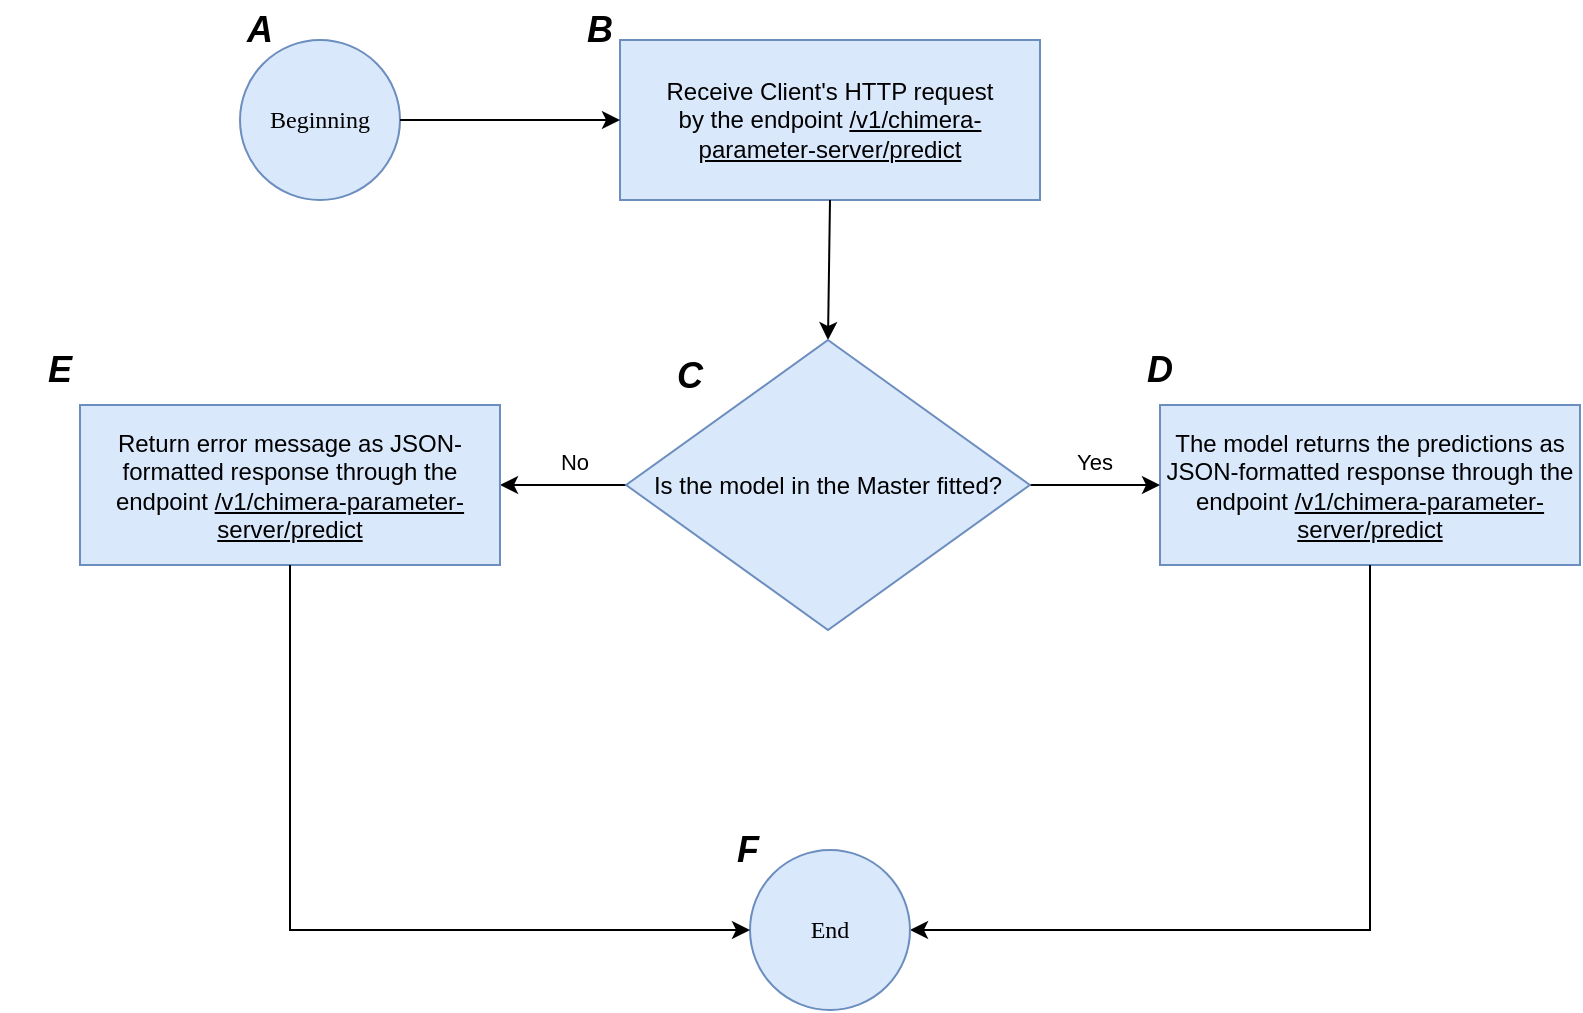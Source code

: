 <mxfile version="26.1.1">
  <diagram name="Página-1" id="Yi0tFVA1XR9o1bBozKhX">
    <mxGraphModel dx="1434" dy="836" grid="1" gridSize="10" guides="1" tooltips="1" connect="1" arrows="1" fold="1" page="1" pageScale="1" pageWidth="827" pageHeight="1169" math="0" shadow="0">
      <root>
        <mxCell id="0" />
        <mxCell id="1" parent="0" />
        <mxCell id="Mq6UHEIAAEUxw3qCTtpE-1" value="&lt;font face=&quot;Verdana&quot;&gt;Beginning&lt;/font&gt;" style="ellipse;whiteSpace=wrap;html=1;aspect=fixed;fillColor=#dae8fc;strokeColor=#6c8ebf;" parent="1" vertex="1">
          <mxGeometry x="190" y="100" width="80" height="80" as="geometry" />
        </mxCell>
        <mxCell id="Mq6UHEIAAEUxw3qCTtpE-2" value="&lt;font face=&quot;Helvetica&quot; style=&quot;font-size: 18px;&quot;&gt;&lt;i style=&quot;&quot;&gt;&lt;b style=&quot;&quot;&gt;A&lt;/b&gt;&lt;/i&gt;&lt;/font&gt;" style="text;html=1;align=center;verticalAlign=middle;whiteSpace=wrap;rounded=0;" parent="1" vertex="1">
          <mxGeometry x="170" y="80" width="60" height="30" as="geometry" />
        </mxCell>
        <mxCell id="Mq6UHEIAAEUxw3qCTtpE-3" value="Receive Client&#39;s HTTP request&lt;div&gt;by the endpoint &lt;u&gt;/v1/chimera-parameter-server/predict&lt;/u&gt;&lt;/div&gt;" style="rounded=0;whiteSpace=wrap;html=1;fillColor=#dae8fc;strokeColor=#6c8ebf;" parent="1" vertex="1">
          <mxGeometry x="380" y="100" width="210" height="80" as="geometry" />
        </mxCell>
        <mxCell id="Mq6UHEIAAEUxw3qCTtpE-4" value="The model returns the predictions as JSON-formatted response through the endpoint&amp;nbsp;&lt;u&gt;/v1/chimera-parameter-server/predict&lt;/u&gt;" style="rounded=0;whiteSpace=wrap;html=1;fillColor=#dae8fc;strokeColor=#6c8ebf;" parent="1" vertex="1">
          <mxGeometry x="650" y="282.5" width="210" height="80" as="geometry" />
        </mxCell>
        <mxCell id="Mq6UHEIAAEUxw3qCTtpE-5" value="" style="endArrow=classic;html=1;rounded=0;exitX=1;exitY=0.5;exitDx=0;exitDy=0;entryX=0;entryY=0.5;entryDx=0;entryDy=0;" parent="1" source="Mq6UHEIAAEUxw3qCTtpE-1" target="Mq6UHEIAAEUxw3qCTtpE-3" edge="1">
          <mxGeometry width="50" height="50" relative="1" as="geometry">
            <mxPoint x="470" y="360" as="sourcePoint" />
            <mxPoint x="520" y="310" as="targetPoint" />
          </mxGeometry>
        </mxCell>
        <mxCell id="Mq6UHEIAAEUxw3qCTtpE-6" value="&lt;font face=&quot;Helvetica&quot; style=&quot;font-size: 18px;&quot;&gt;&lt;i style=&quot;&quot;&gt;&lt;b style=&quot;&quot;&gt;B&lt;/b&gt;&lt;/i&gt;&lt;/font&gt;" style="text;html=1;align=center;verticalAlign=middle;whiteSpace=wrap;rounded=0;" parent="1" vertex="1">
          <mxGeometry x="340" y="80" width="60" height="30" as="geometry" />
        </mxCell>
        <mxCell id="Mq6UHEIAAEUxw3qCTtpE-7" value="" style="endArrow=classic;html=1;rounded=0;exitX=0.5;exitY=1;exitDx=0;exitDy=0;entryX=0.5;entryY=0;entryDx=0;entryDy=0;" parent="1" source="Mq6UHEIAAEUxw3qCTtpE-3" target="uDziFADze55r5njM2c1v-4" edge="1">
          <mxGeometry width="50" height="50" relative="1" as="geometry">
            <mxPoint x="485" y="200" as="sourcePoint" />
            <mxPoint x="485" y="280" as="targetPoint" />
          </mxGeometry>
        </mxCell>
        <mxCell id="Mq6UHEIAAEUxw3qCTtpE-10" value="" style="endArrow=classic;html=1;rounded=0;exitX=0.5;exitY=1;exitDx=0;exitDy=0;entryX=0.5;entryY=0;entryDx=0;entryDy=0;" parent="1" source="Mq6UHEIAAEUxw3qCTtpE-4" edge="1" target="Mq6UHEIAAEUxw3qCTtpE-19">
          <mxGeometry width="50" height="50" relative="1" as="geometry">
            <mxPoint x="206.25" y="510" as="sourcePoint" />
            <mxPoint x="735" y="560" as="targetPoint" />
            <Array as="points">
              <mxPoint x="755" y="545" />
            </Array>
          </mxGeometry>
        </mxCell>
        <mxCell id="Mq6UHEIAAEUxw3qCTtpE-19" value="&lt;font face=&quot;Verdana&quot;&gt;End&lt;/font&gt;" style="ellipse;whiteSpace=wrap;html=1;aspect=fixed;fillColor=#dae8fc;strokeColor=#6c8ebf;direction=south;" parent="1" vertex="1">
          <mxGeometry x="445" y="505" width="80" height="80" as="geometry" />
        </mxCell>
        <mxCell id="Mq6UHEIAAEUxw3qCTtpE-25" value="&lt;font face=&quot;Helvetica&quot; style=&quot;font-size: 18px;&quot;&gt;&lt;i style=&quot;&quot;&gt;&lt;b style=&quot;&quot;&gt;C&lt;/b&gt;&lt;/i&gt;&lt;/font&gt;" style="text;html=1;align=center;verticalAlign=middle;whiteSpace=wrap;rounded=0;" parent="1" vertex="1">
          <mxGeometry x="385" y="252.5" width="60" height="30" as="geometry" />
        </mxCell>
        <mxCell id="Mq6UHEIAAEUxw3qCTtpE-26" value="&lt;font face=&quot;Helvetica&quot; style=&quot;font-size: 18px;&quot;&gt;&lt;i style=&quot;&quot;&gt;&lt;b style=&quot;&quot;&gt;D&lt;/b&gt;&lt;/i&gt;&lt;/font&gt;" style="text;html=1;align=center;verticalAlign=middle;whiteSpace=wrap;rounded=0;" parent="1" vertex="1">
          <mxGeometry x="620" y="250" width="60" height="30" as="geometry" />
        </mxCell>
        <mxCell id="uDziFADze55r5njM2c1v-6" value="" style="edgeStyle=orthogonalEdgeStyle;rounded=0;orthogonalLoop=1;jettySize=auto;html=1;" edge="1" parent="1" source="uDziFADze55r5njM2c1v-4" target="Mq6UHEIAAEUxw3qCTtpE-4">
          <mxGeometry relative="1" as="geometry" />
        </mxCell>
        <mxCell id="uDziFADze55r5njM2c1v-9" value="Yes" style="edgeLabel;html=1;align=center;verticalAlign=middle;resizable=0;points=[];" vertex="1" connectable="0" parent="uDziFADze55r5njM2c1v-6">
          <mxGeometry x="-0.014" y="-1" relative="1" as="geometry">
            <mxPoint y="-13" as="offset" />
          </mxGeometry>
        </mxCell>
        <mxCell id="uDziFADze55r5njM2c1v-8" value="" style="edgeStyle=orthogonalEdgeStyle;rounded=0;orthogonalLoop=1;jettySize=auto;html=1;" edge="1" parent="1" source="uDziFADze55r5njM2c1v-4" target="uDziFADze55r5njM2c1v-7">
          <mxGeometry relative="1" as="geometry" />
        </mxCell>
        <mxCell id="uDziFADze55r5njM2c1v-10" value="No" style="edgeLabel;html=1;align=center;verticalAlign=middle;resizable=0;points=[];" vertex="1" connectable="0" parent="uDziFADze55r5njM2c1v-8">
          <mxGeometry x="-0.395" y="2" relative="1" as="geometry">
            <mxPoint x="-7" y="-14" as="offset" />
          </mxGeometry>
        </mxCell>
        <mxCell id="uDziFADze55r5njM2c1v-4" value="Is the model in the Master fitted?" style="rhombus;whiteSpace=wrap;html=1;fillColor=#dae8fc;strokeColor=#6c8ebf;" vertex="1" parent="1">
          <mxGeometry x="383.06" y="250" width="201.87" height="145" as="geometry" />
        </mxCell>
        <mxCell id="uDziFADze55r5njM2c1v-7" value="Return error message as JSON-formatted response through the endpoint&amp;nbsp;&lt;u&gt;/v1/chimera-parameter-server/predict&lt;/u&gt;" style="rounded=0;whiteSpace=wrap;html=1;fillColor=#dae8fc;strokeColor=#6c8ebf;" vertex="1" parent="1">
          <mxGeometry x="110" y="282.5" width="210" height="80" as="geometry" />
        </mxCell>
        <mxCell id="uDziFADze55r5njM2c1v-11" value="" style="endArrow=classic;html=1;rounded=0;exitX=0.5;exitY=1;exitDx=0;exitDy=0;entryX=0.5;entryY=1;entryDx=0;entryDy=0;" edge="1" parent="1" source="uDziFADze55r5njM2c1v-7" target="Mq6UHEIAAEUxw3qCTtpE-19">
          <mxGeometry width="50" height="50" relative="1" as="geometry">
            <mxPoint x="390" y="350" as="sourcePoint" />
            <mxPoint x="210" y="560" as="targetPoint" />
            <Array as="points">
              <mxPoint x="215" y="545" />
            </Array>
          </mxGeometry>
        </mxCell>
        <mxCell id="uDziFADze55r5njM2c1v-12" value="&lt;font face=&quot;Helvetica&quot; style=&quot;font-size: 18px;&quot;&gt;&lt;i style=&quot;&quot;&gt;&lt;b style=&quot;&quot;&gt;E&lt;/b&gt;&lt;/i&gt;&lt;/font&gt;" style="text;html=1;align=center;verticalAlign=middle;whiteSpace=wrap;rounded=0;" vertex="1" parent="1">
          <mxGeometry x="70" y="250" width="60" height="30" as="geometry" />
        </mxCell>
        <mxCell id="uDziFADze55r5njM2c1v-13" value="&lt;font face=&quot;Helvetica&quot; style=&quot;font-size: 18px;&quot;&gt;&lt;i style=&quot;&quot;&gt;&lt;b style=&quot;&quot;&gt;F&lt;/b&gt;&lt;/i&gt;&lt;/font&gt;" style="text;html=1;align=center;verticalAlign=middle;whiteSpace=wrap;rounded=0;" vertex="1" parent="1">
          <mxGeometry x="414" y="490" width="60" height="30" as="geometry" />
        </mxCell>
      </root>
    </mxGraphModel>
  </diagram>
</mxfile>
